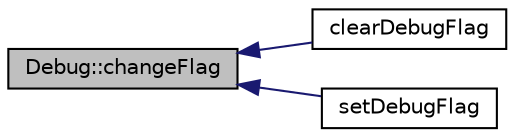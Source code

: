 digraph G
{
  edge [fontname="Helvetica",fontsize="10",labelfontname="Helvetica",labelfontsize="10"];
  node [fontname="Helvetica",fontsize="10",shape=record];
  rankdir=LR;
  Node1 [label="Debug::changeFlag",height=0.2,width=0.4,color="black", fillcolor="grey75", style="filled" fontcolor="black"];
  Node1 -> Node2 [dir=back,color="midnightblue",fontsize="10",style="solid",fontname="Helvetica"];
  Node2 [label="clearDebugFlag",height=0.2,width=0.4,color="black", fillcolor="white", style="filled",URL="$debug_8cc.html#aecb36a775ee01ef097d7e23111a27852"];
  Node1 -> Node3 [dir=back,color="midnightblue",fontsize="10",style="solid",fontname="Helvetica"];
  Node3 [label="setDebugFlag",height=0.2,width=0.4,color="black", fillcolor="white", style="filled",URL="$debug_8cc.html#aeb703e006fe182d90424fcd595b68570"];
}
